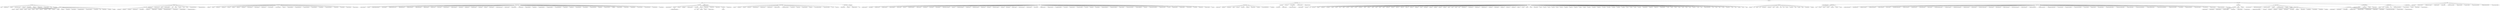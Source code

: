 /* Bioc Views Vocabular Definition in dot format */

/* How To Process this file:
   1. Use dot2gxl from graphviz to transform into GXL format.
	  dot2gxl biocViewsVocab.dot > biocViewsVocab.gxl
   2. use graph::fromGXL to obtain a graphNEL object

*/

digraph G {

/****************************************************************************
 *                               Software                                   *
 ****************************************************************************/
BiocViews -> Software;

/* Software -> AssayDomain */
Software -> AssayDomain;
AssayDomain -> aCGH;
AssayDomain -> CellBasedAssays;
AssayDomain -> ChIPchip;
AssayDomain -> CopyNumberVariation;
AssayDomain -> CpGIsland;
AssayDomain -> DNAMethylation;
AssayDomain -> ExonArray;
AssayDomain -> GeneExpression;
AssayDomain -> GeneticVariability;
AssayDomain -> SNP;
AssayDomain -> Transcription;

/* Software -> Technology */
Software -> Technology;
Technology -> Sequencing;
Sequencing -> ATACSeq;
Sequencing -> DNASeq;
Sequencing -> DNaseSeq;
Sequencing -> RiboSeq;
Sequencing -> RNASeq;
Sequencing -> ChIPSeq;
Sequencing -> RIPSeq;
Sequencing -> MethylSeq;
Sequencing -> ExomeSeq;
Sequencing -> miRNA;
Sequencing -> SangerSeq;
Sequencing -> SmallRNA;
Sequencing -> Microbiome;
Sequencing -> WholeGenome;
Sequencing -> DenovoGenome;
Sequencing -> TargetedResequencing;
Sequencing -> DenovoTranscriptome;
Sequencing -> MicrobialStrain;
Sequencing -> HiC;
Sequencing -> PooledScreens;
Sequencing -> MNaseSeq;
Sequencing -> LongRead;
Technology -> Microarray;
Microarray -> MultiChannel;
Microarray -> OneChannel;
Microarray -> TwoChannel;
Microarray -> MethylationArray;
Microarray -> GenotypingArray;
Microarray -> MicroRNAArray;
Microarray -> mRNAMicroarray;
Microarray -> ChipOnChip;
Microarray -> ReversePhaseProteinArray;
Microarray -> TissueMicroarray;
Microarray -> ProprietaryPlatforms;
Technology -> FlowCytometry;
Technology -> MassSpectrometry;
MassSpectrometry -> ImagingMassSpectrometry;
Technology -> qPCR;
Technology -> MicrotitrePlateAssay;
Technology -> SAGE;
Technology -> CRISPR;
Technology -> SingleCell;
Technology -> Spatial;
Technology -> ddPCR;
Technology -> AnnotationHubSoftware;
Technology -> ExperimentHubSoftware;

/* Software -> ResearchFields */
Software -> ResearchField;
ResearchField -> CellBiology;
ResearchField -> Genetics;
ResearchField -> Metabolomics;
ResearchField -> Metagenomics;
ResearchField -> Proteomics;
ResearchField -> Lipidomics;
ResearchField -> Epigenetics;
ResearchField -> Phylogenetics;
ResearchField -> Pharmacogenomics;
ResearchField -> Pharmacogenetics;
ResearchField -> Cheminformatics;
ResearchField -> StructuralGenomics;
ResearchField -> StructuralPrediction;
ResearchField -> Biophysics;
ResearchField -> MathematicalBiology;
ResearchField -> BiomedicalInformatics;
ResearchField -> ComparativeGenomics;
ResearchField -> FunctionalGenomics;
ResearchField -> SystemsBiology;
ResearchField -> ComputationalChemistry;
ResearchField -> Agroinformatics;
ResearchField -> Transcriptomics;
ResearchField -> ImmunoOncology;
ResearchField -> Epitranscriptomics;

/* Software -> BiologicalQuestion */
Software -> BiologicalQuestion;
BiologicalQuestion -> AlternativeSplicing;
BiologicalQuestion -> Coverage;
BiologicalQuestion -> DemethylateRegionDetection;
BiologicalQuestion -> DenovoAssembler;
BiologicalQuestion -> DifferentialDNA3DStructure;
BiologicalQuestion -> DifferentialExpression;
BiologicalQuestion -> DifferentialMethylation;
BiologicalQuestion -> DifferentialPeakCalling;
BiologicalQuestion -> DifferentialSplicing;
BiologicalQuestion -> DNA3DStructure;
BiologicalQuestion -> DriverMutation;
BiologicalQuestion -> FunctionalPrediction;
BiologicalQuestion -> GeneFusionDetection;
BiologicalQuestion -> GenePrediction;
BiologicalQuestion -> GeneRegulation;
BiologicalQuestion -> GeneSetEnrichment;
BiologicalQuestion -> GeneSignaling;
BiologicalQuestion -> GeneTarget;
BiologicalQuestion -> GenomeAssembly;
BiologicalQuestion -> GenomeWideAssociation;
BiologicalQuestion -> GenomicVariation;
BiologicalQuestion -> GenomeAnnotation;
BiologicalQuestion -> GermlineMutation;
BiologicalQuestion -> HistoneModification;
BiologicalQuestion -> IndelDetection;
BiologicalQuestion -> LinkageDisequilibrium;
BiologicalQuestion -> MetagenomeAssembly;
BiologicalQuestion -> MicrosatelliteDetection;
BiologicalQuestion -> MotifAnnotation;
BiologicalQuestion -> MotifDiscovery;
BiologicalQuestion -> NetworkEnrichment;
BiologicalQuestion -> NetworkInference;
BiologicalQuestion -> NucleosomePositioning;
BiologicalQuestion -> PeakDetection;
BiologicalQuestion -> QuantitativeTrailLocus;
BiologicalQuestion -> Scaffolding;
BiologicalQuestion -> SequenceMatching;
BiologicalQuestion -> SomaticMutation;
BiologicalQuestion -> SplicedAlignment;
BiologicalQuestion -> StructuralVariation;
BiologicalQuestion -> TranscriptomeVariant;
BiologicalQuestion -> VariantAnnotation;
BiologicalQuestion -> VariantDetection;

/* Software -> WorkflowStep */
Software -> WorkflowStep;
WorkflowStep -> ExperimentalDesign;
WorkflowStep -> Alignment;
Alignment -> MultipleSequenceAlignment;
WorkflowStep -> Annotation;
WorkflowStep -> BatchEffect;
WorkflowStep -> MultipleComparison;
WorkflowStep -> Normalization;
WorkflowStep -> Pathways;
Pathways -> GO;
Pathways -> KEGG;
Pathways -> Reactome;
Pathways -> BioCarta;
Pathways -> NCINatureCurated;
WorkflowStep -> Preprocessing;
WorkflowStep -> QualityControl;
WorkflowStep -> ReportWriting;
WorkflowStep -> Visualization;
Visualization -> Network;
WorkflowStep -> GenomeBrowsers;

/* Software -> WorkflowManagement */
Software -> WorkflowManagement;

/* Software -> StatisticalMethod */
Software -> StatisticalMethod;
StatisticalMethod -> Bayesian;
StatisticalMethod -> Classification;
StatisticalMethod -> Clustering;
StatisticalMethod -> DecisionTree;
StatisticalMethod -> DimensionReduction;
StatisticalMethod -> FeatureExtraction;
StatisticalMethod -> GraphAndNetwork;
StatisticalMethod -> HiddenMarkovModel;
StatisticalMethod -> MultidimensionalScaling;
StatisticalMethod -> NeuralNetwork;
StatisticalMethod -> PatternLogic;
StatisticalMethod -> PrincipalComponent;
StatisticalMethod -> Regression;
StatisticalMethod -> StructuralEquationModels;
StatisticalMethod -> SupportVectorMachine;
StatisticalMethod -> Survival;
StatisticalMethod -> TimeCourse;

/* Software -> Infrastructure */
Software -> Infrastructure;
Infrastructure -> ThirdPartyClient
Infrastructure -> DataImport;
Infrastructure -> DataRepresentation;
Infrastructure -> GUI;

/* Software -> ShinyApps */
Software -> ShinyApps;

/****************************************************************************
 *                            AnnotationData                                *
 ****************************************************************************/
BiocViews -> AnnotationData;

/* AnnotationData -> Organism */
AnnotationData -> Organism;
Organism -> Anopheles_gambiae;
Organism -> Apis_mellifera;
Organism -> Arabidopsis_lyrata;
Organism -> Arabidopsis_thaliana;
Organism -> Asparagus_officinalis;
Organism -> Bacillus_subtilis;
Organism -> Bos_taurus;
Organism -> Caenorhabditis_elegans;
Organism -> Callithrix_jacchus;
Organism -> Canis_familiaris;
Organism -> Cicer_arietinum;
Organism -> Ciona_intestinalis;
Organism -> Chlamydomonas_reinhardtii;
Organism -> Danio_rerio;
Organism -> Drosophila_melanogaster;
Organism -> Drosophila_virilis;
Organism -> Eremothecium_gossypii;
Organism -> Escherichia_coli;
Organism -> Gallus_gallus;
Organism -> Gasterosteus_aculeatus;
Organism -> Glycine_max;
Organism -> Homo_sapiens;
Organism -> Hordeum_vulgare;
Organism -> Kluyveromyces_lactis;
Organism -> Macaca_fascicularis;
Organism -> Macaca_mulatta;
Organism -> Magnaporthe_grisea;
Organism -> Medicago_truncatula;
Organism -> Monodelphis_domestica;
Organism -> Mus_musculus;
Organism -> Neurospora_crassa;
Organism -> Oncorhynchus_mykiss;
Organism -> Oryza_sativa;
Organism -> Pan_paniscus;
Organism -> Pan_troglodytes;
Organism -> Plasmodium_falciparum;
Organism -> Pseudomonas_aeruginosa;
Organism -> Rattus_norvegicus;
Organism -> Saccharomyces_cerevisiae;
Organism -> Saccharum_officinarum;
Organism -> Salmo_salar;
Organism -> Schizosaccharomyces_pombe;
Organism -> Staphylococcus_aureus;
Organism -> Sus_scrofa;
Organism -> Taeniopygia_guttata;
Organism -> Toxoplasma_gondii;
Organism -> Triticum_aestivum;
Organism -> Vitis_vinifera;
Organism -> Xenopus_laevis;
Organism -> Xenopus_tropicalis;
Organism -> Zea_mays;

/* AnnotationData -> ChipManufacturer */
AnnotationData -> ChipManufacturer;
ChipManufacturer -> AffymetrixChip;
ChipManufacturer -> AgilentChip;
ChipManufacturer -> ClonetechChip;
ChipManufacturer -> GEChip;
ChipManufacturer -> INDACChip;
ChipManufacturer -> IlluminaChip;
ChipManufacturer -> QiagenChip;
ChipManufacturer -> RNG_MRCChip;
ChipManufacturer -> RocheChip;
ChipManufacturer -> UniversityHealthNetwork;
ChipManufacturer -> CodelinkChip;

/* AnnotationData -> CustomCDF */
AnnotationData -> CustomCDF;
CustomCDF -> GACustomCDF;
CustomCDF -> MBNICustomCDF;

/* AnnotationData -> CustomArray */
AnnotationData -> CustomArray;

/* AnnotationData -> CustomDBSchema */
AnnotationData -> CustomDBSchema;
CustomDBSchema -> GeneCardsCustomSchema;

/* AnnotationData -> FunctionalAnnotation */
AnnotationData -> FunctionalAnnotation;

/* AnnotationData -> SequenceAnnotation */
AnnotationData -> SequenceAnnotation;
SequenceAnnotation -> GenomicSequence;

/* AnnotationData -> ChipName */
AnnotationData -> ChipName;
ChipName -> adme16cod;
ChipName -> ag;
ChipName -> ath1121501;
ChipName -> celegans;
ChipName -> drosgenome1;
ChipName -> drosophila2;
ChipName -> h10kcod;
ChipName -> h20kcod;
ChipName -> hcg110;
ChipName -> hgfocus;
ChipName -> hgu133a2;
ChipName -> hgu133a;
ChipName -> hgu133b;
ChipName -> hgu133plus2;
ChipName -> hgu95a;
ChipName -> hgu95av2;
ChipName -> hgu95b;
ChipName -> hgu95c;
ChipName -> hgu95d;
ChipName -> hgu95e;
ChipName -> hguatlas13k;
ChipName -> hgug4100a;
ChipName -> hgug4101a;
ChipName -> hgug4110b;
ChipName -> hgug4111a;
ChipName -> hgug4112a;
ChipName -> hguqiagenv3;
ChipName -> hi16cod;
ChipName -> hs25kresogen;
ChipName -> hu35ksuba;
ChipName -> hu35ksubb;
ChipName -> hu35ksubc;
ChipName -> hu35ksubd;
ChipName -> hu6800;
ChipName -> HuO22;
ChipName -> hwgcod;
ChipName -> indac;
ChipName -> illuminaHumanv1;
ChipName -> illuminaHumanv2;
ChipName -> illuminaMousev1;
ChipName -> illuminaMousev1p1;
ChipName -> illuminaRatv1;
ChipName -> JazaerimetaData;
ChipName -> lumiHumanV1;
ChipName -> lumiMouseV1;
ChipName -> lumiHumanV2;
ChipName -> lumiRatV1;
ChipName -> m10kcod;
ChipName -> m20kcod;
ChipName -> mi16cod;
ChipName -> mm24kresogen;
ChipName -> mgu74a;
ChipName -> mgu74av2;
ChipName -> mgu74b;
ChipName -> mgu74bv2;
ChipName -> mgu74c;
ChipName -> mgu74cv2;
ChipName -> mguatlas5k;
ChipName -> mgug4121a;
ChipName -> mgug4122a;
ChipName -> moe430a;
ChipName -> moe430b;
ChipName -> mouse4302;
ChipName -> mouse430a2;
ChipName -> mpedbarray;
ChipName -> mu11ksuba;
ChipName -> mu11ksubb;
ChipName -> mu19ksuba;
ChipName -> mu19ksubb;
ChipName -> mu19ksubc;
ChipName -> Mu15v1;
ChipName -> Mu22v3;
ChipName -> mwgcod;
ChipName -> Norway981;
ChipName -> OperonHumanV3;
ChipName -> pedbarrayv9;
ChipName -> pedbarrayv10;
ChipName -> PartheenMetaData;
ChipName -> r10kcod;
ChipName -> rae230a;
ChipName -> rae230b;
ChipName -> rat2302;
ChipName -> rgu34a;
ChipName -> rgu34b;
ChipName -> rgu34c;
ChipName -> rgug4130a;
ChipName -> ri16cod;
ChipName -> rnu34;
ChipName -> Roberts2005Annotation;
ChipName -> rtu34;
ChipName -> rwgcod;
ChipName -> SHDZ;
ChipName -> u133x3p;
ChipName -> xenopuslaevis;
ChipName -> yeast2;
ChipName -> ygs98;
ChipName -> zebrafish;
ChipName -> hcgi12k;
ChipName -> hcgi8k;

/* AnnotationData -> PackageType */
AnnotationData -> PackageType;
PackageType -> BSgenome;
PackageType -> cdf;
PackageType -> ChipDb;
PackageType -> db0;
PackageType -> InparanoidDb;
PackageType -> OrganismDb;
PackageType -> OrgDb;
PackageType -> PolyPhen;
PackageType -> probe;
PackageType -> SIFT;
PackageType -> SNPlocs;
PackageType -> XtraSNPlocs;
PackageType -> TxDb;
PackageType -> MeSHDb;
PackageType -> FRMA;
PackageType -> AnnotationHub;
PackageType -> EuPathDB;

/****************************************************************************
 *                            ExperimentData                                *
 ****************************************************************************/
BiocViews -> ExperimentData;

ExperimentData -> ReproducibleResearch;

ExperimentData -> SpecimenSource;
SpecimenSource -> Tissue;
SpecimenSource -> Proteome;
SpecimenSource -> Genome;
SpecimenSource -> StemCell;
SpecimenSource -> CellCulture;
SpecimenSource -> Germline;
SpecimenSource -> Somatic;

ExperimentData -> OrganismData;
OrganismData -> Anopheles_gambiae_Data;
OrganismData -> Apis_mellifera_Data;
OrganismData -> Arabidopsis_lyrata_Data;
OrganismData -> Arabidopsis_thaliana_Data;
OrganismData -> Bacillus_subtilis_Data;
OrganismData -> Bos_taurus_Data;
OrganismData -> Caenorhabditis_elegans_Data;
OrganismData -> Callithrix_jacchus_Data;
OrganismData -> Canis_familiaris_Data;
OrganismData -> Ciona_intestinalis_Data;
OrganismData -> Danio_rerio_Data;
OrganismData -> Drosophila_melanogaster_Data;
OrganismData -> Drosophila_virilis_Data;
OrganismData -> Eremothecium_gossypii_Data;
OrganismData -> Escherichia_coli_Data;
OrganismData -> Gallus_gallus_Data;
OrganismData -> Gasterosteus_aculeatus_Data;
OrganismData -> Glycine_max_Data;
OrganismData -> Homo_sapiens_Data;
OrganismData -> Hordeum_vulgare_Data;
OrganismData -> Kluyveromyces_lactis_Data;
OrganismData -> Macaca_mulatta_Data;
OrganismData -> Magnaporthe_grisea_Data;
OrganismData -> Medicago_truncatul_Data;
OrganismData -> Monodelphis_domestica_Data;
OrganismData -> Mus_musculus_Data;
OrganismData -> Neurospora_crassa_Data;
OrganismData -> Oncorhynchus_mykiss_Data;
OrganismData -> Oryza_sativa_Data;
OrganismData -> Pan_paniscus_Data;
OrganismData -> Pan_troglodytes_Data;
OrganismData -> Plasmodium_falciparum_Data;
OrganismData -> Pseudomonas_aeruginosa_Data;
OrganismData -> Rattus_norvegicus_Data;
OrganismData -> Saccharomyces_cerevisiae_Data;
OrganismData -> Saccharum_officinarum_Data;
OrganismData -> Schizosaccharomyces_pombe_Data;
OrganismData -> Staphylococcus_aureus_Data;
OrganismData -> Sus_scrofa_Data;
OrganismData -> Taeniopygia_guttata_Data;
OrganismData -> Triticum_aestivum_Data;
OrganismData -> Vitis_vinifera_Data;
OrganismData -> Xenopus_laevis_Data;
OrganismData -> Xenopus_tropicalis_Data;
OrganismData -> Zea_mays_Data;


ExperimentData -> DiseaseModel;
DiseaseModel -> CancerData;
CancerData -> BreastCancerData;
CancerData -> ColonCancerData;
CancerData -> KidneyCancerData;
CancerData -> LeukemiaCancerData;
CancerData -> LungCancerData;
CancerData -> OvarianCancerData;
CancerData -> ProstateCancerData;
CancerData -> LeukemiaCancerData;
DiseaseModel -> HIVData;
DiseaseModel -> COPDData;

ExperimentData -> TechnologyData;
TechnologyData -> FlowCytometryData;
TechnologyData -> HighThroughputImagingData;
TechnologyData -> MassSpectrometryData;
MassSpectrometryData -> ImagingMassSpectrometryData;
TechnologyData -> qPCRData;
TechnologyData -> MicrotitrePlateAssayData;
TechnologyData -> SAGEData;
TechnologyData -> CGHData;
TechnologyData -> SequencingData;
SequencingData -> DNASeqData;
SequencingData -> RNASeqData;
SequencingData -> ChIPSeqData;
SequencingData -> RIPSeqData;
SequencingData -> MethylSeqData;
SequencingData -> ExomeSeqData;
SequencingData -> miRNAData;
SequencingData -> SangerSeqData;
SequencingData -> SmallRNAData;
SequencingData -> MicrobiomeData;
SequencingData -> SingleCellData;
SequencingData -> SpatialData;
TechnologyData -> MicroarrayData;
MicroarrayData -> MultiChannelData;
MicroarrayData -> OneChannelData;
MicroarrayData -> TwoChannelData;
MicroarrayData -> MethylationArrayData;
MicroarrayData -> GenotypingArrayData;
MicroarrayData -> MicroRNAArrayData;
MicroarrayData -> mRNAArrayData;
MicroarrayData -> ChipOnChipData;
MicroarrayData -> ReversePhaseProteinArrayData;
MicroarrayData -> TissueMicroarrayData;
MicroarrayData -> ProprietaryPlatformsData;

ExperimentData -> AssayDomainData;
AssayDomainData -> CopyNumberVariationData;
AssayDomainData -> CpGIslandData;
AssayDomainData -> SNPData;
AssayDomainData -> ExpressionData;

ExperimentData -> RepositoryData;
RepositoryData -> HapMap;
RepositoryData -> GEO;
RepositoryData -> ArrayExpress;
RepositoryData -> NCI;
RepositoryData -> PathwayInteractionDatabase;
RepositoryData -> Project1000genomes;
RepositoryData -> ENCODE;

ExperimentData -> PackageTypeData;
PackageTypeData -> ExperimentHub;
PackageTypeData -> ImmunoOncologyData;

/****************************************************************************
 *                            ExperimentData                                *
 ****************************************************************************/
BiocViews -> Workflow;

Workflow -> BasicWorkflow;
Workflow -> AnnotationWorkflow;
Workflow -> GeneExpressionWorkflow;
Workflow -> SingleCellWorkflow;
Workflow -> SpatialWorkflow;
Workflow -> GenomicVariantsWorkflow;
Workflow -> EpigeneticsWorkflow;
Workflow -> ProteomicsWorkflow;
Workflow -> ResourceQueryingWorkflow;
Workflow -> DifferentialSplicingWorkflow;
Workflow -> ImmunoOncologyWorkflow;

}
